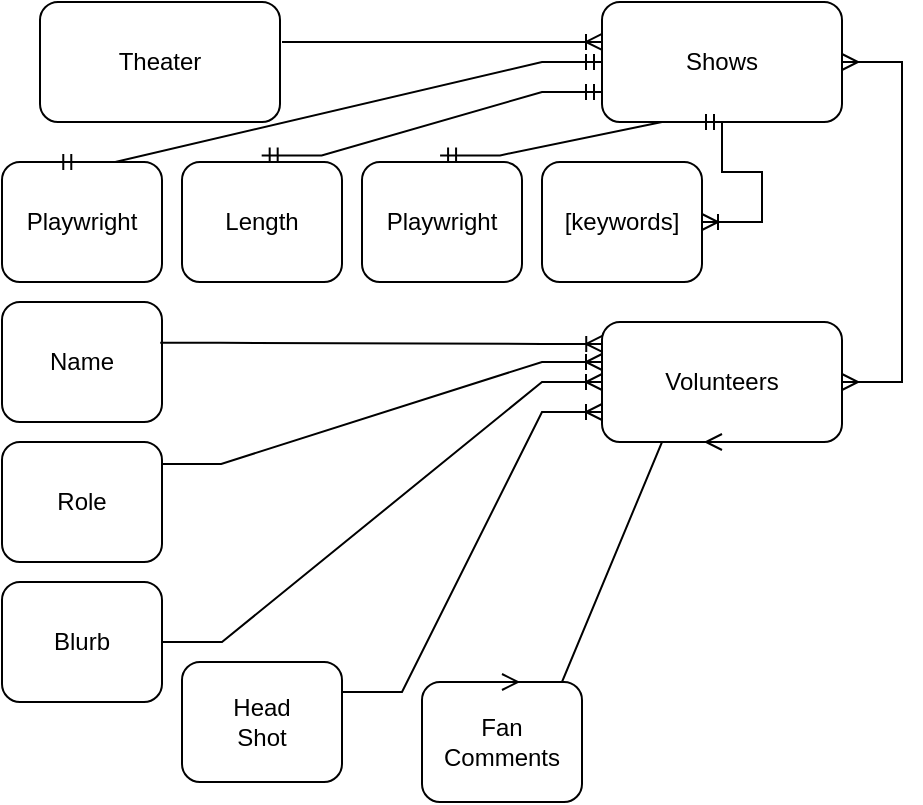 <mxfile version="19.0.3" type="device"><diagram id="-We_KpKCLamFiwBAvSI0" name="Page-1"><mxGraphModel dx="439" dy="485" grid="1" gridSize="10" guides="1" tooltips="1" connect="1" arrows="1" fold="1" page="1" pageScale="1" pageWidth="850" pageHeight="1100" math="0" shadow="0"><root><mxCell id="0"/><mxCell id="1" parent="0"/><mxCell id="HrGWCd_TnxCL17TtdO4J-3" value="" style="group" vertex="1" connectable="0" parent="1"><mxGeometry x="29" y="20" width="120" height="60" as="geometry"/></mxCell><mxCell id="HrGWCd_TnxCL17TtdO4J-1" value="" style="rounded=1;whiteSpace=wrap;html=1;" vertex="1" parent="HrGWCd_TnxCL17TtdO4J-3"><mxGeometry width="120" height="60" as="geometry"/></mxCell><mxCell id="HrGWCd_TnxCL17TtdO4J-2" value="Theater" style="text;html=1;strokeColor=none;fillColor=none;align=center;verticalAlign=middle;whiteSpace=wrap;rounded=0;" vertex="1" parent="HrGWCd_TnxCL17TtdO4J-3"><mxGeometry x="30" y="15" width="60" height="30" as="geometry"/></mxCell><mxCell id="HrGWCd_TnxCL17TtdO4J-6" value="" style="group" vertex="1" connectable="0" parent="1"><mxGeometry x="310" y="20" width="120" height="60" as="geometry"/></mxCell><mxCell id="HrGWCd_TnxCL17TtdO4J-7" value="" style="rounded=1;whiteSpace=wrap;html=1;" vertex="1" parent="HrGWCd_TnxCL17TtdO4J-6"><mxGeometry width="120" height="60" as="geometry"/></mxCell><mxCell id="HrGWCd_TnxCL17TtdO4J-8" value="Shows" style="text;html=1;strokeColor=none;fillColor=none;align=center;verticalAlign=middle;whiteSpace=wrap;rounded=0;" vertex="1" parent="HrGWCd_TnxCL17TtdO4J-6"><mxGeometry x="30" y="15" width="60" height="30" as="geometry"/></mxCell><mxCell id="HrGWCd_TnxCL17TtdO4J-9" value="" style="group" vertex="1" connectable="0" parent="1"><mxGeometry x="310" y="180" width="120" height="60" as="geometry"/></mxCell><mxCell id="HrGWCd_TnxCL17TtdO4J-10" value="" style="rounded=1;whiteSpace=wrap;html=1;" vertex="1" parent="HrGWCd_TnxCL17TtdO4J-9"><mxGeometry width="120" height="60" as="geometry"/></mxCell><mxCell id="HrGWCd_TnxCL17TtdO4J-11" value="Volunteers" style="text;html=1;strokeColor=none;fillColor=none;align=center;verticalAlign=middle;whiteSpace=wrap;rounded=0;" vertex="1" parent="HrGWCd_TnxCL17TtdO4J-9"><mxGeometry x="30" y="15" width="60" height="30" as="geometry"/></mxCell><mxCell id="HrGWCd_TnxCL17TtdO4J-16" value="" style="edgeStyle=entityRelationEdgeStyle;fontSize=12;html=1;endArrow=ERmany;startArrow=ERmany;rounded=0;entryX=1;entryY=0.5;entryDx=0;entryDy=0;" edge="1" parent="1" source="HrGWCd_TnxCL17TtdO4J-7" target="HrGWCd_TnxCL17TtdO4J-10"><mxGeometry width="100" height="100" relative="1" as="geometry"><mxPoint x="340" y="90" as="sourcePoint"/><mxPoint x="280" y="200" as="targetPoint"/></mxGeometry></mxCell><mxCell id="HrGWCd_TnxCL17TtdO4J-23" value="" style="group" vertex="1" connectable="0" parent="1"><mxGeometry x="10" y="100" width="80" height="60" as="geometry"/></mxCell><mxCell id="HrGWCd_TnxCL17TtdO4J-24" value="" style="rounded=1;whiteSpace=wrap;html=1;" vertex="1" parent="HrGWCd_TnxCL17TtdO4J-23"><mxGeometry width="80" height="60" as="geometry"/></mxCell><mxCell id="HrGWCd_TnxCL17TtdO4J-25" value="Playwright" style="text;html=1;strokeColor=none;fillColor=none;align=center;verticalAlign=middle;whiteSpace=wrap;rounded=0;" vertex="1" parent="HrGWCd_TnxCL17TtdO4J-23"><mxGeometry x="20" y="15" width="40" height="30" as="geometry"/></mxCell><mxCell id="HrGWCd_TnxCL17TtdO4J-26" value="" style="edgeStyle=entityRelationEdgeStyle;fontSize=12;html=1;endArrow=ERmandOne;startArrow=ERmandOne;rounded=0;entryX=0;entryY=0.5;entryDx=0;entryDy=0;exitX=0.333;exitY=0;exitDx=0;exitDy=0;exitPerimeter=0;" edge="1" parent="1" source="HrGWCd_TnxCL17TtdO4J-24" target="HrGWCd_TnxCL17TtdO4J-7"><mxGeometry width="100" height="100" relative="1" as="geometry"><mxPoint x="250" y="150" as="sourcePoint"/><mxPoint x="350" y="50" as="targetPoint"/></mxGeometry></mxCell><mxCell id="HrGWCd_TnxCL17TtdO4J-27" value="" style="edgeStyle=entityRelationEdgeStyle;fontSize=12;html=1;endArrow=ERmandOne;startArrow=ERmandOne;rounded=0;entryX=0;entryY=0.75;entryDx=0;entryDy=0;exitX=0.498;exitY=-0.055;exitDx=0;exitDy=0;exitPerimeter=0;" edge="1" parent="1" source="HrGWCd_TnxCL17TtdO4J-33" target="HrGWCd_TnxCL17TtdO4J-7"><mxGeometry width="100" height="100" relative="1" as="geometry"><mxPoint x="176.48" y="99.58" as="sourcePoint"/><mxPoint x="350" y="90" as="targetPoint"/></mxGeometry></mxCell><mxCell id="HrGWCd_TnxCL17TtdO4J-28" value="" style="edgeStyle=entityRelationEdgeStyle;fontSize=12;html=1;endArrow=ERmandOne;startArrow=ERmandOne;rounded=0;entryX=0.5;entryY=1;entryDx=0;entryDy=0;exitX=0.488;exitY=-0.055;exitDx=0;exitDy=0;exitPerimeter=0;" edge="1" parent="1" source="HrGWCd_TnxCL17TtdO4J-36" target="HrGWCd_TnxCL17TtdO4J-7"><mxGeometry width="100" height="100" relative="1" as="geometry"><mxPoint x="306.48" y="99.28" as="sourcePoint"/><mxPoint x="420" y="90" as="targetPoint"/></mxGeometry></mxCell><mxCell id="HrGWCd_TnxCL17TtdO4J-32" value="" style="group" vertex="1" connectable="0" parent="1"><mxGeometry x="100" y="100" width="80" height="60" as="geometry"/></mxCell><mxCell id="HrGWCd_TnxCL17TtdO4J-33" value="" style="rounded=1;whiteSpace=wrap;html=1;" vertex="1" parent="HrGWCd_TnxCL17TtdO4J-32"><mxGeometry width="80" height="60" as="geometry"/></mxCell><mxCell id="HrGWCd_TnxCL17TtdO4J-34" value="Length" style="text;html=1;strokeColor=none;fillColor=none;align=center;verticalAlign=middle;whiteSpace=wrap;rounded=0;" vertex="1" parent="HrGWCd_TnxCL17TtdO4J-32"><mxGeometry x="20" y="15" width="40" height="30" as="geometry"/></mxCell><mxCell id="HrGWCd_TnxCL17TtdO4J-35" value="" style="group" vertex="1" connectable="0" parent="1"><mxGeometry x="190" y="100" width="80" height="60" as="geometry"/></mxCell><mxCell id="HrGWCd_TnxCL17TtdO4J-36" value="" style="rounded=1;whiteSpace=wrap;html=1;" vertex="1" parent="HrGWCd_TnxCL17TtdO4J-35"><mxGeometry width="80" height="60" as="geometry"/></mxCell><mxCell id="HrGWCd_TnxCL17TtdO4J-37" value="Playwright" style="text;html=1;strokeColor=none;fillColor=none;align=center;verticalAlign=middle;whiteSpace=wrap;rounded=0;" vertex="1" parent="HrGWCd_TnxCL17TtdO4J-35"><mxGeometry x="20" y="15" width="40" height="30" as="geometry"/></mxCell><mxCell id="HrGWCd_TnxCL17TtdO4J-38" value="" style="group" vertex="1" connectable="0" parent="1"><mxGeometry x="280" y="100" width="80" height="60" as="geometry"/></mxCell><mxCell id="HrGWCd_TnxCL17TtdO4J-39" value="" style="rounded=1;whiteSpace=wrap;html=1;" vertex="1" parent="HrGWCd_TnxCL17TtdO4J-38"><mxGeometry width="80" height="60" as="geometry"/></mxCell><mxCell id="HrGWCd_TnxCL17TtdO4J-40" value="[keywords]" style="text;html=1;strokeColor=none;fillColor=none;align=center;verticalAlign=middle;whiteSpace=wrap;rounded=0;" vertex="1" parent="HrGWCd_TnxCL17TtdO4J-38"><mxGeometry x="20" y="15" width="40" height="30" as="geometry"/></mxCell><mxCell id="HrGWCd_TnxCL17TtdO4J-41" value="" style="edgeStyle=entityRelationEdgeStyle;fontSize=12;html=1;endArrow=ERoneToMany;rounded=0;exitX=0.75;exitY=1;exitDx=0;exitDy=0;" edge="1" parent="1" source="HrGWCd_TnxCL17TtdO4J-7" target="HrGWCd_TnxCL17TtdO4J-39"><mxGeometry width="100" height="100" relative="1" as="geometry"><mxPoint x="200" y="180" as="sourcePoint"/><mxPoint x="240" y="290" as="targetPoint"/></mxGeometry></mxCell><mxCell id="HrGWCd_TnxCL17TtdO4J-42" value="" style="edgeStyle=entityRelationEdgeStyle;fontSize=12;html=1;endArrow=ERoneToMany;rounded=0;entryX=0;entryY=0.333;entryDx=0;entryDy=0;entryPerimeter=0;" edge="1" parent="1" target="HrGWCd_TnxCL17TtdO4J-7"><mxGeometry width="100" height="100" relative="1" as="geometry"><mxPoint x="150" y="40" as="sourcePoint"/><mxPoint x="260" y="110" as="targetPoint"/></mxGeometry></mxCell><mxCell id="HrGWCd_TnxCL17TtdO4J-43" value="" style="group" vertex="1" connectable="0" parent="1"><mxGeometry x="10" y="170" width="80" height="60" as="geometry"/></mxCell><mxCell id="HrGWCd_TnxCL17TtdO4J-44" value="" style="rounded=1;whiteSpace=wrap;html=1;" vertex="1" parent="HrGWCd_TnxCL17TtdO4J-43"><mxGeometry width="80" height="60" as="geometry"/></mxCell><mxCell id="HrGWCd_TnxCL17TtdO4J-45" value="Name" style="text;html=1;strokeColor=none;fillColor=none;align=center;verticalAlign=middle;whiteSpace=wrap;rounded=0;" vertex="1" parent="HrGWCd_TnxCL17TtdO4J-43"><mxGeometry x="20" y="15" width="40" height="30" as="geometry"/></mxCell><mxCell id="HrGWCd_TnxCL17TtdO4J-46" value="" style="group" vertex="1" connectable="0" parent="1"><mxGeometry x="10" y="240" width="80" height="60" as="geometry"/></mxCell><mxCell id="HrGWCd_TnxCL17TtdO4J-47" value="" style="rounded=1;whiteSpace=wrap;html=1;" vertex="1" parent="HrGWCd_TnxCL17TtdO4J-46"><mxGeometry width="80" height="60" as="geometry"/></mxCell><mxCell id="HrGWCd_TnxCL17TtdO4J-48" value="Role" style="text;html=1;strokeColor=none;fillColor=none;align=center;verticalAlign=middle;whiteSpace=wrap;rounded=0;" vertex="1" parent="HrGWCd_TnxCL17TtdO4J-46"><mxGeometry x="20" y="15" width="40" height="30" as="geometry"/></mxCell><mxCell id="HrGWCd_TnxCL17TtdO4J-49" value="" style="group" vertex="1" connectable="0" parent="1"><mxGeometry x="10" y="310" width="80" height="60" as="geometry"/></mxCell><mxCell id="HrGWCd_TnxCL17TtdO4J-50" value="" style="rounded=1;whiteSpace=wrap;html=1;" vertex="1" parent="HrGWCd_TnxCL17TtdO4J-49"><mxGeometry width="80" height="60" as="geometry"/></mxCell><mxCell id="HrGWCd_TnxCL17TtdO4J-51" value="Blurb" style="text;html=1;strokeColor=none;fillColor=none;align=center;verticalAlign=middle;whiteSpace=wrap;rounded=0;" vertex="1" parent="HrGWCd_TnxCL17TtdO4J-49"><mxGeometry x="20" y="15" width="40" height="30" as="geometry"/></mxCell><mxCell id="HrGWCd_TnxCL17TtdO4J-52" value="" style="group" vertex="1" connectable="0" parent="1"><mxGeometry x="100" y="350" width="80" height="60" as="geometry"/></mxCell><mxCell id="HrGWCd_TnxCL17TtdO4J-53" value="" style="rounded=1;whiteSpace=wrap;html=1;" vertex="1" parent="HrGWCd_TnxCL17TtdO4J-52"><mxGeometry width="80" height="60" as="geometry"/></mxCell><mxCell id="HrGWCd_TnxCL17TtdO4J-54" value="Head Shot" style="text;html=1;strokeColor=none;fillColor=none;align=center;verticalAlign=middle;whiteSpace=wrap;rounded=0;" vertex="1" parent="HrGWCd_TnxCL17TtdO4J-52"><mxGeometry x="20" y="15" width="40" height="30" as="geometry"/></mxCell><mxCell id="HrGWCd_TnxCL17TtdO4J-56" value="" style="group" vertex="1" connectable="0" parent="1"><mxGeometry x="220" y="360" width="80" height="60" as="geometry"/></mxCell><mxCell id="HrGWCd_TnxCL17TtdO4J-57" value="" style="rounded=1;whiteSpace=wrap;html=1;" vertex="1" parent="HrGWCd_TnxCL17TtdO4J-56"><mxGeometry width="80" height="60" as="geometry"/></mxCell><mxCell id="HrGWCd_TnxCL17TtdO4J-58" value="Fan Comments" style="text;html=1;strokeColor=none;fillColor=none;align=center;verticalAlign=middle;whiteSpace=wrap;rounded=0;" vertex="1" parent="HrGWCd_TnxCL17TtdO4J-56"><mxGeometry x="20" y="15" width="40" height="30" as="geometry"/></mxCell><mxCell id="HrGWCd_TnxCL17TtdO4J-59" value="" style="edgeStyle=entityRelationEdgeStyle;fontSize=12;html=1;endArrow=ERoneToMany;rounded=0;entryX=0.001;entryY=0.183;entryDx=0;entryDy=0;entryPerimeter=0;exitX=0.989;exitY=0.34;exitDx=0;exitDy=0;exitPerimeter=0;" edge="1" parent="1" source="HrGWCd_TnxCL17TtdO4J-44" target="HrGWCd_TnxCL17TtdO4J-10"><mxGeometry width="100" height="100" relative="1" as="geometry"><mxPoint x="40" y="190" as="sourcePoint"/><mxPoint x="270" y="120" as="targetPoint"/></mxGeometry></mxCell><mxCell id="HrGWCd_TnxCL17TtdO4J-60" value="" style="edgeStyle=entityRelationEdgeStyle;fontSize=12;html=1;endArrow=ERoneToMany;rounded=0;exitX=0.995;exitY=0.183;exitDx=0;exitDy=0;exitPerimeter=0;" edge="1" parent="1" source="HrGWCd_TnxCL17TtdO4J-47"><mxGeometry width="100" height="100" relative="1" as="geometry"><mxPoint x="130" y="220" as="sourcePoint"/><mxPoint x="310" y="200" as="targetPoint"/></mxGeometry></mxCell><mxCell id="HrGWCd_TnxCL17TtdO4J-61" value="" style="edgeStyle=entityRelationEdgeStyle;fontSize=12;html=1;endArrow=ERoneToMany;rounded=0;exitX=1;exitY=0.5;exitDx=0;exitDy=0;" edge="1" parent="1" source="HrGWCd_TnxCL17TtdO4J-50" target="HrGWCd_TnxCL17TtdO4J-10"><mxGeometry width="100" height="100" relative="1" as="geometry"><mxPoint x="150" y="270" as="sourcePoint"/><mxPoint x="230" y="110" as="targetPoint"/></mxGeometry></mxCell><mxCell id="HrGWCd_TnxCL17TtdO4J-63" value="" style="edgeStyle=entityRelationEdgeStyle;fontSize=12;html=1;endArrow=ERoneToMany;rounded=0;entryX=0;entryY=0.75;entryDx=0;entryDy=0;exitX=1;exitY=0.25;exitDx=0;exitDy=0;" edge="1" parent="1" source="HrGWCd_TnxCL17TtdO4J-53" target="HrGWCd_TnxCL17TtdO4J-10"><mxGeometry width="100" height="100" relative="1" as="geometry"><mxPoint x="220" y="360" as="sourcePoint"/><mxPoint x="320" y="260" as="targetPoint"/></mxGeometry></mxCell><mxCell id="HrGWCd_TnxCL17TtdO4J-65" value="" style="edgeStyle=entityRelationEdgeStyle;fontSize=12;html=1;endArrow=ERmany;startArrow=ERmany;rounded=0;exitX=0.5;exitY=1;exitDx=0;exitDy=0;entryX=0.5;entryY=0;entryDx=0;entryDy=0;" edge="1" parent="1" source="HrGWCd_TnxCL17TtdO4J-10" target="HrGWCd_TnxCL17TtdO4J-57"><mxGeometry width="100" height="100" relative="1" as="geometry"><mxPoint x="210" y="290" as="sourcePoint"/><mxPoint x="320" y="320" as="targetPoint"/></mxGeometry></mxCell></root></mxGraphModel></diagram></mxfile>